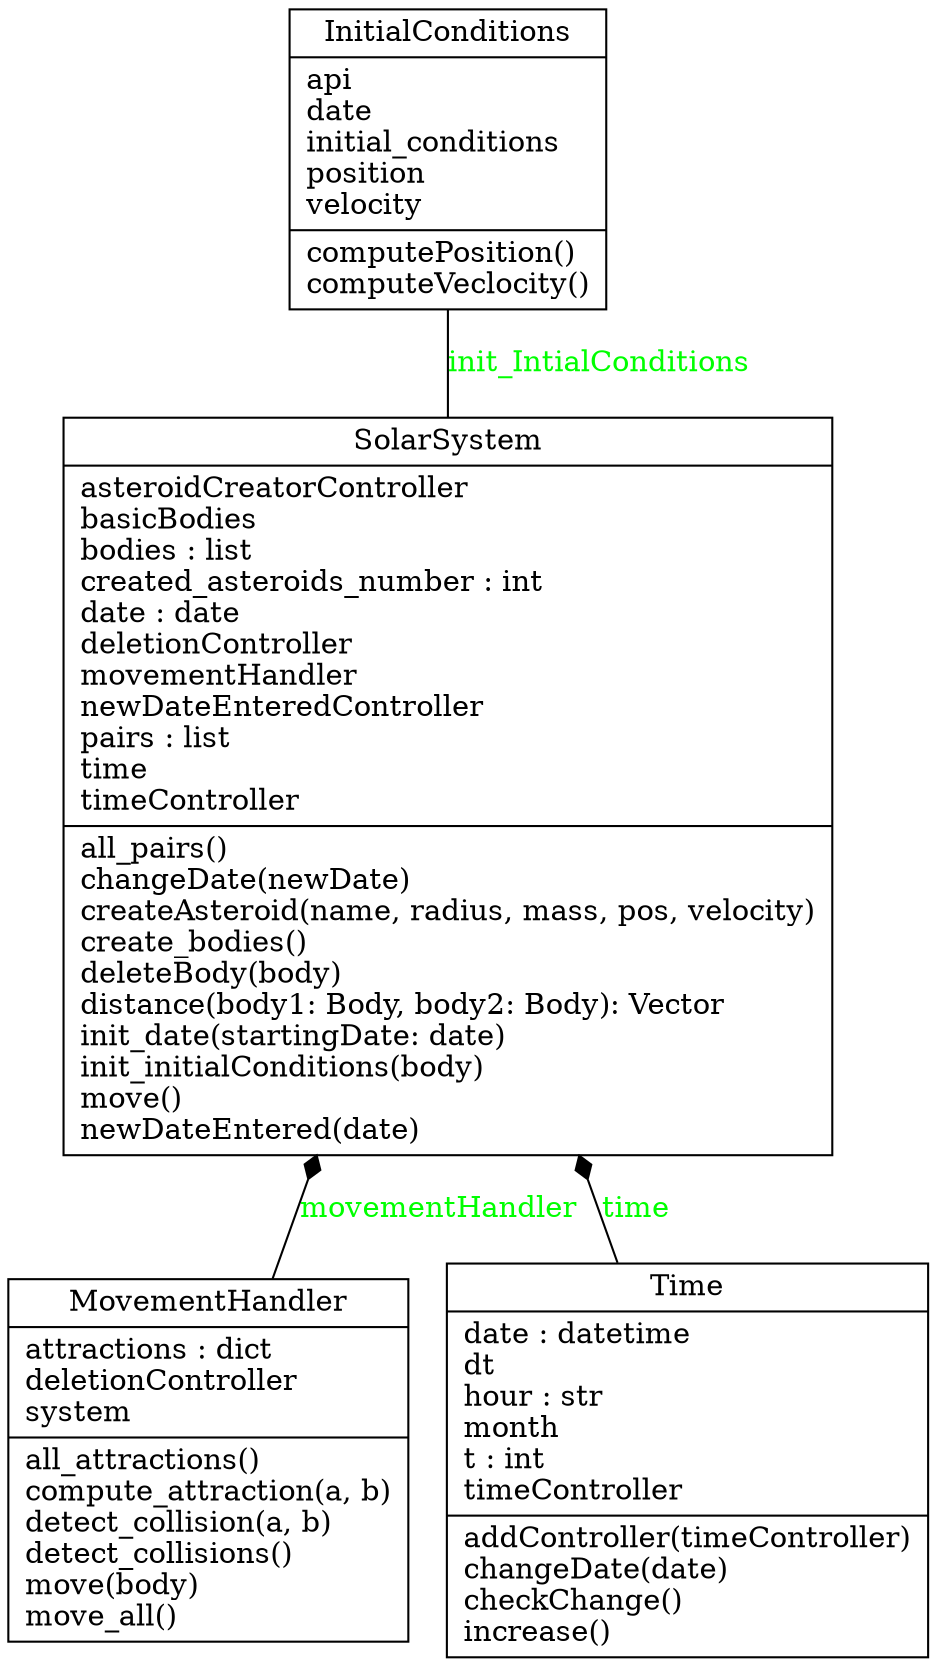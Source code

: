 digraph "classes" {
rankdir=BT
charset="utf-8"
"src.SolarSystem.InitialConditions.InitialConditions" [color="black", fontcolor="black", label="{InitialConditions|api\ldate\linitial_conditions\lposition\lvelocity\l|computePosition()\lcomputeVeclocity()\l}", shape="record", style="solid"];
"src.SolarSystem.MovementHandler.MovementHandler" [color="black", fontcolor="black", label="{MovementHandler|attractions : dict\ldeletionController\lsystem\l|all_attractions()\lcompute_attraction(a, b)\ldetect_collision(a, b)\ldetect_collisions()\lmove(body)\lmove_all()\l}", shape="record", style="solid"];
"src.SolarSystem.SolarSystem.SolarSystem" [color="black", fontcolor="black", label="{SolarSystem|asteroidCreatorController\lbasicBodies\lbodies : list\lcreated_asteroids_number : int\ldate : date\ldeletionController\lmovementHandler\lnewDateEnteredController\lpairs : list\ltime\ltimeController\l|all_pairs()\lchangeDate(newDate)\lcreateAsteroid(name, radius, mass, pos, velocity)\lcreate_bodies()\ldeleteBody(body)\ldistance(body1: Body, body2: Body): Vector\linit_date(startingDate: date)\linit_initialConditions(body)\lmove()\lnewDateEntered(date)\l}", shape="record", style="solid"];
"src.SolarSystem.Time.Time" [color="black", fontcolor="black", label="{Time|date : datetime\ldt\lhour : str\lmonth\lt : int\ltimeController\l|addController(timeController)\lchangeDate(date)\lcheckChange()\lincrease()\l}", shape="record", style="solid"];
"src.SolarSystem.MovementHandler.MovementHandler" -> "src.SolarSystem.SolarSystem.SolarSystem" [arrowhead="diamond", arrowtail="none", fontcolor="green", label="movementHandler", style="solid"];
"src.SolarSystem.Time.Time" -> "src.SolarSystem.SolarSystem.SolarSystem" [arrowhead="diamond", arrowtail="none", fontcolor="green", label="time", style="solid"];
"src.SolarSystem.SolarSystem.SolarSystem" -> "src.SolarSystem.InitialConditions.InitialConditions" [arrowhead="none", arrowtail="none", fontcolor="green", label="init_IntialConditions", style="solid"];

}
